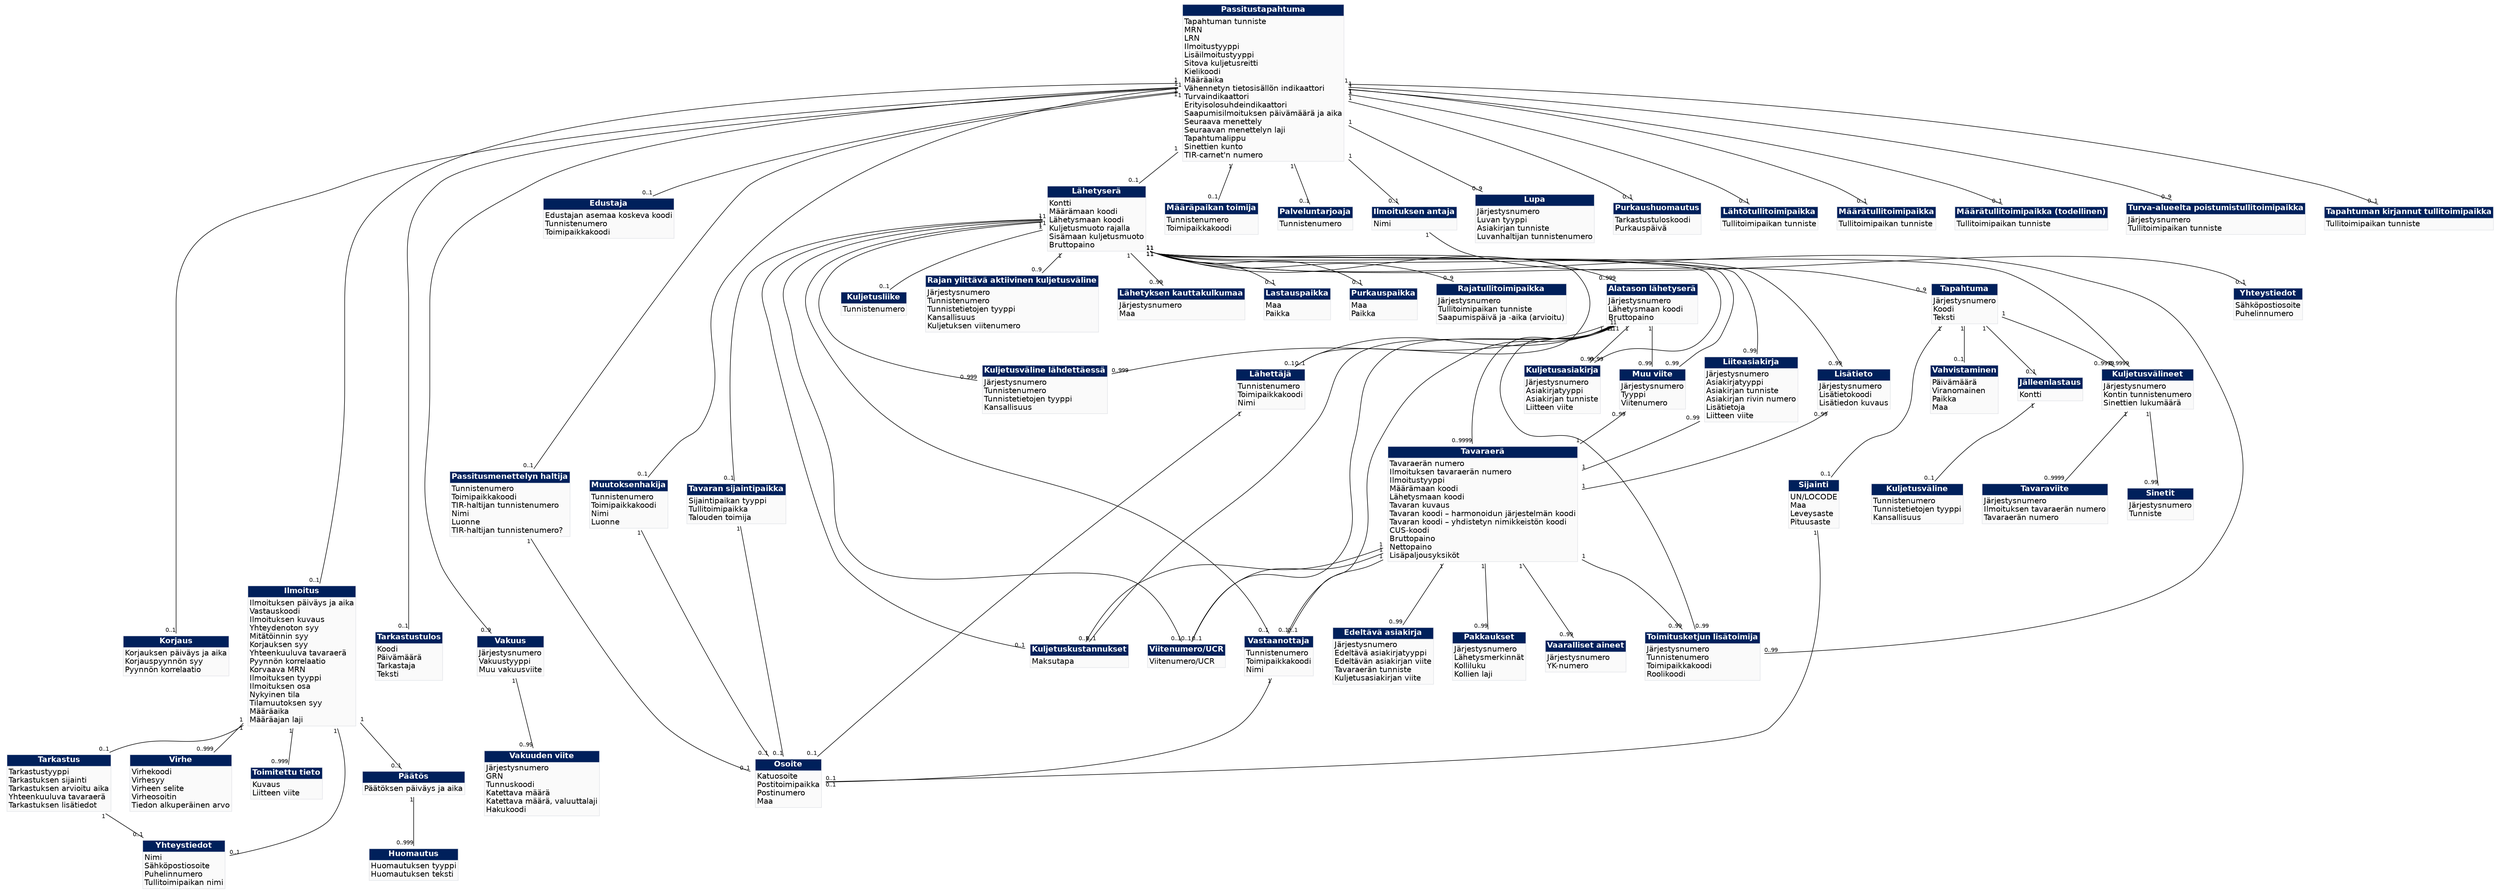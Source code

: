Graph Transit {
	node [shape=plaintext, fontname = "helvetica"];
	edge [fontname = "helvetica"];
	{rank=same "Amendment" "Notification" "Packaging" "ControlResult" "Guarantee"}
	"TransitOperation" [label=<<table border="0" cellspacing="0" cellborder="1" color="#E3E5E9"><tr><td bgcolor="#00205B"><font color="white"><b>Passitustapahtuma</b></font></td></tr><tr><td bgcolor="#fafafa" align="left">Tapahtuman tunniste<br align="left"/>MRN<br align="left"/>LRN<br align="left"/>Ilmoitustyyppi<br align="left"/>Lisäilmoitustyyppi<br align="left"/>Sitova kuljetusreitti<br align="left"/>Kielikoodi<br align="left"/>Määräaika<br align="left"/>Vähennetyn tietosisällön indikaattori<br align="left"/>Turvaindikaattori<br align="left"/>Erityisolosuhdeindikaattori<br align="left"/>Saapumisilmoituksen päivämäärä ja aika<br align="left"/>Seuraava menettely<br align="left"/>Seuraavan menettelyn laji<br align="left"/>Tapahtumalippu<br align="left"/>Sinettien kunto<br align="left"/>TIR-carnet'n numero<br align="left"/></td></tr></table>>];
	"Amendment" [label=<<table border="0" cellspacing="0" cellborder="1" color="#E3E5E9"><tr><td bgcolor="#00205B"><font color="white"><b>Korjaus</b></font></td></tr><tr><td bgcolor="#fafafa" align="left">Korjauksen päiväys ja aika<br align="left"/>Korjauspyynnön syy<br align="left"/>Pyynnön korrelaatio<br align="left"/></td></tr></table>>];
	"Notification" [label=<<table border="0" cellspacing="0" cellborder="1" color="#E3E5E9"><tr><td bgcolor="#00205B"><font color="white"><b>Ilmoitus</b></font></td></tr><tr><td bgcolor="#fafafa" align="left">Ilmoituksen päiväys ja aika<br align="left"/>Vastauskoodi<br align="left"/>Ilmoituksen kuvaus<br align="left"/>Yhteydenoton syy<br align="left"/>Mitätöinnin syy<br align="left"/>Korjauksen syy<br align="left"/>Yhteenkuuluva tavaraerä<br align="left"/>Pyynnön korrelaatio<br align="left"/>Korvaava MRN<br align="left"/>Ilmoituksen tyyppi<br align="left"/>Ilmoituksen osa<br align="left"/>Nykyinen tila<br align="left"/>Tilamuutoksen syy<br align="left"/>Määräaika<br align="left"/>Määräajan laji<br align="left"/></td></tr></table>>];
	"ProvidedInfo" [label=<<table border="0" cellspacing="0" cellborder="1" color="#E3E5E9"><tr><td bgcolor="#00205B"><font color="white"><b>Toimitettu tieto</b></font></td></tr><tr><td bgcolor="#fafafa" align="left">Kuvaus<br align="left"/>Liitteen viite<br align="left"/></td></tr></table>>];
	"Agent" [label=<<table border="0" cellspacing="0" cellborder="1" color="#E3E5E9"><tr><td bgcolor="#00205B"><font color="white"><b>Edustaja</b></font></td></tr><tr><td bgcolor="#fafafa" align="left">Edustajan asemaa koskeva koodi<br align="left"/>Tunnistenumero<br align="left"/>Toimipaikkakoodi<br align="left"/></td></tr></table>>];
	"Applicant" [label=<<table border="0" cellspacing="0" cellborder="1" color="#E3E5E9"><tr><td bgcolor="#00205B"><font color="white"><b>Muutoksenhakija</b></font></td></tr><tr><td bgcolor="#fafafa" align="left">Tunnistenumero<br align="left"/>Toimipaikkakoodi<br align="left"/>Nimi<br align="left"/>Luonne<br align="left"/></td></tr></table>>];
	"Address" [label=<<table border="0" cellspacing="0" cellborder="1" color="#E3E5E9"><tr><td bgcolor="#00205B"><font color="white"><b>Osoite</b></font></td></tr><tr><td bgcolor="#fafafa" align="left">Katuosoite<br align="left"/>Postitoimipaikka<br align="left"/>Postinumero<br align="left"/>Maa<br align="left"/></td></tr></table>>];
	"DestinationTrader" [label=<<table border="0" cellspacing="0" cellborder="1" color="#E3E5E9"><tr><td bgcolor="#00205B"><font color="white"><b>Määräpaikan toimija</b></font></td></tr><tr><td bgcolor="#fafafa" align="left">Tunnistenumero<br align="left"/>Toimipaikkakoodi<br align="left"/></td></tr></table>>];
	"Principal" [label=<<table border="0" cellspacing="0" cellborder="1" color="#E3E5E9"><tr><td bgcolor="#00205B"><font color="white"><b>Passitusmenettelyn haltija</b></font></td></tr><tr><td bgcolor="#fafafa" align="left">Tunnistenumero<br align="left"/>Toimipaikkakoodi<br align="left"/>TIR-haltijan tunnistenumero<br align="left"/>Nimi<br align="left"/>Luonne<br align="left"/>TIR-haltijan tunnistenumero?<br align="left"/></td></tr></table>>];
	"ServiceProvider" [label=<<table border="0" cellspacing="0" cellborder="1" color="#E3E5E9"><tr><td bgcolor="#00205B"><font color="white"><b>Palveluntarjoaja</b></font></td></tr><tr><td bgcolor="#fafafa" align="left">Tunnistenumero<br align="left"/></td></tr></table>>];
	"Submitter" [label=<<table border="0" cellspacing="0" cellborder="1" color="#E3E5E9"><tr><td bgcolor="#00205B"><font color="white"><b>Ilmoituksen antaja</b></font></td></tr><tr><td bgcolor="#fafafa" align="left">Nimi<br align="left"/></td></tr></table>>];
	"Communication" [label=<<table border="0" cellspacing="0" cellborder="1" color="#E3E5E9"><tr><td bgcolor="#00205B"><font color="white"><b>Yhteystiedot</b></font></td></tr><tr><td bgcolor="#fafafa" align="left">Sähköpostiosoite<br align="left"/>Puhelinnumero<br align="left"/></td></tr></table>>];
	"Authorisation" [label=<<table border="0" cellspacing="0" cellborder="1" color="#E3E5E9"><tr><td bgcolor="#00205B"><font color="white"><b>Lupa</b></font></td></tr><tr><td bgcolor="#fafafa" align="left">Järjestysnumero<br align="left"/>Luvan tyyppi<br align="left"/>Asiakirjan tunniste<br align="left"/>Luvanhaltijan tunnistenumero<br align="left"/></td></tr></table>>];
	"Consignment" [label=<<table border="0" cellspacing="0" cellborder="1" color="#E3E5E9"><tr><td bgcolor="#00205B"><font color="white"><b>Lähetyserä</b></font></td></tr><tr><td bgcolor="#fafafa" align="left">Kontti<br align="left"/>Määrämaan koodi<br align="left"/>Lähetysmaan koodi<br align="left"/>Kuljetusmuoto rajalla<br align="left"/>Sisämaan kuljetusmuoto<br align="left"/>Bruttopaino<br align="left"/></td></tr></table>>];
	"SupportingDocument" [label=<<table border="0" cellspacing="0" cellborder="1" color="#E3E5E9"><tr><td bgcolor="#00205B"><font color="white"><b>Liiteasiakirja</b></font></td></tr><tr><td bgcolor="#fafafa" align="left">Järjestysnumero<br align="left"/>Asiakirjatyyppi<br align="left"/>Asiakirjan tunniste<br align="left"/>Asiakirjan rivin numero<br align="left"/>Lisätietoja<br align="left"/>Liitteen viite<br align="left"/></td></tr></table>>];
	"AdditionalReference" [label=<<table border="0" cellspacing="0" cellborder="1" color="#E3E5E9"><tr><td bgcolor="#00205B"><font color="white"><b>Muu viite</b></font></td></tr><tr><td bgcolor="#fafafa" align="left">Järjestysnumero<br align="left"/>Tyyppi<br align="left"/>Viitenumero<br align="left"/></td></tr></table>>];
	"AdditionalInformation" [label=<<table border="0" cellspacing="0" cellborder="1" color="#E3E5E9"><tr><td bgcolor="#00205B"><font color="white"><b>Lisätieto</b></font></td></tr><tr><td bgcolor="#fafafa" align="left">Järjestysnumero<br align="left"/>Lisätietokoodi<br align="left"/>Lisätiedon kuvaus<br align="left"/></td></tr></table>>];
	"TransportContractDocument" [label=<<table border="0" cellspacing="0" cellborder="1" color="#E3E5E9"><tr><td bgcolor="#00205B"><font color="white"><b>Kuljetusasiakirja</b></font></td></tr><tr><td bgcolor="#fafafa" align="left">Järjestysnumero<br align="left"/>Asiakirjatyyppi<br align="left"/>Asiakirjan tunniste<br align="left"/>Liitteen viite<br align="left"/></td></tr></table>>];
	"AEOMutualRecognitionParty" [label=<<table border="0" cellspacing="0" cellborder="1" color="#E3E5E9"><tr><td bgcolor="#00205B"><font color="white"><b>Toimitusketjun lisätoimija</b></font></td></tr><tr><td bgcolor="#fafafa" align="left">Järjestysnumero<br align="left"/>Tunnistenumero<br align="left"/>Toimipaikkakoodi<br align="left"/>Roolikoodi<br align="left"/></td></tr></table>>];
	"Carrier" [label=<<table border="0" cellspacing="0" cellborder="1" color="#E3E5E9"><tr><td bgcolor="#00205B"><font color="white"><b>Kuljetusliike</b></font></td></tr><tr><td bgcolor="#fafafa" align="left">Tunnistenumero<br align="left"/></td></tr></table>>];
	"Consignee" [label=<<table border="0" cellspacing="0" cellborder="1" color="#E3E5E9"><tr><td bgcolor="#00205B"><font color="white"><b>Vastaanottaja</b></font></td></tr><tr><td bgcolor="#fafafa" align="left">Tunnistenumero<br align="left"/>Toimipaikkakoodi<br align="left"/>Nimi<br align="left"/></td></tr></table>>];
	"Consignor" [label=<<table border="0" cellspacing="0" cellborder="1" color="#E3E5E9"><tr><td bgcolor="#00205B"><font color="white"><b>Lähettäjä</b></font></td></tr><tr><td bgcolor="#fafafa" align="left">Tunnistenumero<br align="left"/>Toimipaikkakoodi<br align="left"/>Nimi<br align="left"/></td></tr></table>>];
	"BorderTransportMeans" [label=<<table border="0" cellspacing="0" cellborder="1" color="#E3E5E9"><tr><td bgcolor="#00205B"><font color="white"><b>Rajan ylittävä aktiivinen kuljetusväline</b></font></td></tr><tr><td bgcolor="#fafafa" align="left">Järjestysnumero<br align="left"/>Tunnistenumero<br align="left"/>Tunnistetietojen tyyppi<br align="left"/>Kansallisuus<br align="left"/>Kuljetuksen viitenumero<br align="left"/></td></tr></table>>];
	"DepartureTransportMeans" [label=<<table border="0" cellspacing="0" cellborder="1" color="#E3E5E9"><tr><td bgcolor="#00205B"><font color="white"><b>Kuljetusväline lähdettäessä</b></font></td></tr><tr><td bgcolor="#fafafa" align="left">Järjestysnumero<br align="left"/>Tunnistenumero<br align="left"/>Tunnistetietojen tyyppi<br align="left"/>Kansallisuus<br align="left"/></td></tr></table>>];
	"Itinerary" [label=<<table border="0" cellspacing="0" cellborder="1" color="#E3E5E9"><tr><td bgcolor="#00205B"><font color="white"><b>Lähetyksen kauttakulkumaa</b></font></td></tr><tr><td bgcolor="#fafafa" align="left">Järjestysnumero<br align="left"/>Maa<br align="left"/></td></tr></table>>];
	"GoodsLocation" [label=<<table border="0" cellspacing="0" cellborder="1" color="#E3E5E9"><tr><td bgcolor="#00205B"><font color="white"><b>Tavaran sijaintipaikka</b></font></td></tr><tr><td bgcolor="#fafafa" align="left">Sijaintipaikan tyyppi<br align="left"/>Tullitoimipaikka<br align="left"/>Talouden toimija<br align="left"/></td></tr></table>>];
	"LoadingLocation" [label=<<table border="0" cellspacing="0" cellborder="1" color="#E3E5E9"><tr><td bgcolor="#00205B"><font color="white"><b>Lastauspaikka</b></font></td></tr><tr><td bgcolor="#fafafa" align="left">Maa<br align="left"/>Paikka<br align="left"/></td></tr></table>>];
	"UnloadingLocation" [label=<<table border="0" cellspacing="0" cellborder="1" color="#E3E5E9"><tr><td bgcolor="#00205B"><font color="white"><b>Purkauspaikka</b></font></td></tr><tr><td bgcolor="#fafafa" align="left">Maa<br align="left"/>Paikka<br align="left"/></td></tr></table>>];
	"TransportEquipment" [label=<<table border="0" cellspacing="0" cellborder="1" color="#E3E5E9"><tr><td bgcolor="#00205B"><font color="white"><b>Kuljetusvälineet</b></font></td></tr><tr><td bgcolor="#fafafa" align="left">Järjestysnumero<br align="left"/>Kontin tunnistenumero<br align="left"/>Sinettien lukumäärä<br align="left"/></td></tr></table>>];
	"Seal" [label=<<table border="0" cellspacing="0" cellborder="1" color="#E3E5E9"><tr><td bgcolor="#00205B"><font color="white"><b>Sinetit</b></font></td></tr><tr><td bgcolor="#fafafa" align="left">Järjestysnumero<br align="left"/>Tunniste<br align="left"/></td></tr></table>>];
	"GoodsReference" [label=<<table border="0" cellspacing="0" cellborder="1" color="#E3E5E9"><tr><td bgcolor="#00205B"><font color="white"><b>Tavaraviite</b></font></td></tr><tr><td bgcolor="#fafafa" align="left">Järjestysnumero<br align="left"/>Ilmoituksen tavaraerän numero<br align="left"/>Tavaraerän numero<br align="left"/></td></tr></table>>];
	"Freight" [label=<<table border="0" cellspacing="0" cellborder="1" color="#E3E5E9"><tr><td bgcolor="#00205B"><font color="white"><b>Kuljetuskustannukset</b></font></td></tr><tr><td bgcolor="#fafafa" align="left">Maksutapa<br align="left"/></td></tr></table>>];
	"HouseConsignment" [label=<<table border="0" cellspacing="0" cellborder="1" color="#E3E5E9"><tr><td bgcolor="#00205B"><font color="white"><b>Alatason lähetyserä</b></font></td></tr><tr><td bgcolor="#fafafa" align="left">Järjestysnumero<br align="left"/>Lähetysmaan koodi<br align="left"/>Bruttopaino<br align="left"/></td></tr></table>>];
	"GoodsItem" [label=<<table border="0" cellspacing="0" cellborder="1" color="#E3E5E9"><tr><td bgcolor="#00205B"><font color="white"><b>Tavaraerä</b></font></td></tr><tr><td bgcolor="#fafafa" align="left">Tavaraerän numero<br align="left"/>Ilmoituksen tavaraerän numero<br align="left"/>Ilmoitustyyppi<br align="left"/>Määrämaan koodi<br align="left"/>Lähetysmaan koodi<br align="left"/>Tavaran kuvaus<br align="left"/>Tavaran koodi – harmonoidun järjestelmän koodi<br align="left"/>Tavaran koodi – yhdistetyn nimikkeistön koodi<br align="left"/>CUS-koodi<br align="left"/>Bruttopaino<br align="left"/>Nettopaino<br align="left"/>Lisäpaljousyksiköt<br align="left"/></td></tr></table>>];
	"DangerousGoods" [label=<<table border="0" cellspacing="0" cellborder="1" color="#E3E5E9"><tr><td bgcolor="#00205B"><font color="white"><b>Vaaralliset aineet</b></font></td></tr><tr><td bgcolor="#fafafa" align="left">Järjestysnumero<br align="left"/>YK-numero<br align="left"/></td></tr></table>>];
	"Packaging" [label=<<table border="0" cellspacing="0" cellborder="1" color="#E3E5E9"><tr><td bgcolor="#00205B"><font color="white"><b>Pakkaukset</b></font></td></tr><tr><td bgcolor="#fafafa" align="left">Järjestysnumero<br align="left"/>Lähetysmerkinnät<br align="left"/>Kolliluku<br align="left"/>Kollien laji<br align="left"/></td></tr></table>>];
	"PreviousDocument" [label=<<table border="0" cellspacing="0" cellborder="1" color="#E3E5E9"><tr><td bgcolor="#00205B"><font color="white"><b>Edeltävä asiakirja</b></font></td></tr><tr><td bgcolor="#fafafa" align="left">Järjestysnumero<br align="left"/>Edeltävä asiakirjatyyppi<br align="left"/>Edeltävän asiakirjan viite<br align="left"/>Tavaraerän tunniste<br align="left"/>Kuljetusasiakirjan viite<br align="left"/></td></tr></table>>];
	"UCR" [label=<<table border="0" cellspacing="0" cellborder="1" color="#E3E5E9"><tr><td bgcolor="#00205B"><font color="white"><b>Viitenumero/UCR</b></font></td></tr><tr><td bgcolor="#fafafa" align="left">Viitenumero/UCR<br align="left"/></td></tr></table>>];
	"Incident" [label=<<table border="0" cellspacing="0" cellborder="1" color="#E3E5E9"><tr><td bgcolor="#00205B"><font color="white"><b>Tapahtuma</b></font></td></tr><tr><td bgcolor="#fafafa" align="left">Järjestysnumero<br align="left"/>Koodi<br align="left"/>Teksti<br align="left"/></td></tr></table>>];
	"Endorsement" [label=<<table border="0" cellspacing="0" cellborder="1" color="#E3E5E9"><tr><td bgcolor="#00205B"><font color="white"><b>Vahvistaminen</b></font></td></tr><tr><td bgcolor="#fafafa" align="left">Päivämäärä<br align="left"/>Viranomainen<br align="left"/>Paikka<br align="left"/>Maa<br align="left"/></td></tr></table>>];
	"Location" [label=<<table border="0" cellspacing="0" cellborder="1" color="#E3E5E9"><tr><td bgcolor="#00205B"><font color="white"><b>Sijainti</b></font></td></tr><tr><td bgcolor="#fafafa" align="left">UN/LOCODE<br align="left"/>Maa<br align="left"/>Leveysaste<br align="left"/>Pituusaste<br align="left"/></td></tr></table>>];
	"Transhipment" [label=<<table border="0" cellspacing="0" cellborder="1" color="#E3E5E9"><tr><td bgcolor="#00205B"><font color="white"><b>Jälleenlastaus</b></font></td></tr><tr><td bgcolor="#fafafa" align="left">Kontti<br align="left"/></td></tr></table>>];
	"TransportMeans" [label=<<table border="0" cellspacing="0" cellborder="1" color="#E3E5E9"><tr><td bgcolor="#00205B"><font color="white"><b>Kuljetusväline</b></font></td></tr><tr><td bgcolor="#fafafa" align="left">Tunnistenumero<br align="left"/>Tunnistetietojen tyyppi<br align="left"/>Kansallisuus<br align="left"/></td></tr></table>>];
	"TransitOfficeDeclared" [label=<<table border="0" cellspacing="0" cellborder="1" color="#E3E5E9"><tr><td bgcolor="#00205B"><font color="white"><b>Rajatullitoimipaikka</b></font></td></tr><tr><td bgcolor="#fafafa" align="left">Järjestysnumero<br align="left"/>Tullitoimipaikan tunniste<br align="left"/>Saapumispäivä ja -aika (arvioitu)<br align="left"/></td></tr></table>>];
	"Guarantee" [label=<<table border="0" cellspacing="0" cellborder="1" color="#E3E5E9"><tr><td bgcolor="#00205B"><font color="white"><b>Vakuus</b></font></td></tr><tr><td bgcolor="#fafafa" align="left">Järjestysnumero<br align="left"/>Vakuustyyppi<br align="left"/>Muu vakuusviite<br align="left"/></td></tr></table>>];
	"GuaranteeReference" [label=<<table border="0" cellspacing="0" cellborder="1" color="#E3E5E9"><tr><td bgcolor="#00205B"><font color="white"><b>Vakuuden viite</b></font></td></tr><tr><td bgcolor="#fafafa" align="left">Järjestysnumero<br align="left"/>GRN<br align="left"/>Tunnuskoodi<br align="left"/>Katettava määrä<br align="left"/>Katettava määrä, valuuttalaji<br align="left"/>Hakukoodi<br align="left"/></td></tr></table>>];
	"UnloadingRemark" [label=<<table border="0" cellspacing="0" cellborder="1" color="#E3E5E9"><tr><td bgcolor="#00205B"><font color="white"><b>Purkaushuomautus</b></font></td></tr><tr><td bgcolor="#fafafa" align="left">Tarkastustuloskoodi<br align="left"/>Purkauspäivä<br align="left"/></td></tr></table>>];
	"DepartureOffice" [label=<<table border="0" cellspacing="0" cellborder="1" color="#E3E5E9"><tr><td bgcolor="#00205B"><font color="white"><b>Lähtötullitoimipaikka</b></font></td></tr><tr><td bgcolor="#fafafa" align="left">Tullitoimipaikan tunniste<br align="left"/></td></tr></table>>];
	"DestinationOfficeDeclared" [label=<<table border="0" cellspacing="0" cellborder="1" color="#E3E5E9"><tr><td bgcolor="#00205B"><font color="white"><b>Määrätullitoimipaikka</b></font></td></tr><tr><td bgcolor="#fafafa" align="left">Tullitoimipaikan tunniste<br align="left"/></td></tr></table>>];
	"DestinationOfficeActual" [label=<<table border="0" cellspacing="0" cellborder="1" color="#E3E5E9"><tr><td bgcolor="#00205B"><font color="white"><b>Määrätullitoimipaikka (todellinen)</b></font></td></tr><tr><td bgcolor="#fafafa" align="left">Tullitoimipaikan tunniste<br align="left"/></td></tr></table>>];
	"ExitOfficeDeclared" [label=<<table border="0" cellspacing="0" cellborder="1" color="#E3E5E9"><tr><td bgcolor="#00205B"><font color="white"><b>Turva-alueelta poistumistullitoimipaikka</b></font></td></tr><tr><td bgcolor="#fafafa" align="left">Järjestysnumero<br align="left"/>Tullitoimipaikan tunniste<br align="left"/></td></tr></table>>];
	"Decision" [label=<<table border="0" cellspacing="0" cellborder="1" color="#E3E5E9"><tr><td bgcolor="#00205B"><font color="white"><b>Päätös</b></font></td></tr><tr><td bgcolor="#fafafa" align="left">Päätöksen päiväys ja aika<br align="left"/></td></tr></table>>];
	"Note" [label=<<table border="0" cellspacing="0" cellborder="1" color="#E3E5E9"><tr><td bgcolor="#00205B"><font color="white"><b>Huomautus</b></font></td></tr><tr><td bgcolor="#fafafa" align="left">Huomautuksen tyyppi<br align="left"/>Huomautuksen teksti<br align="left"/></td></tr></table>>];
	"Contact" [label=<<table border="0" cellspacing="0" cellborder="1" color="#E3E5E9"><tr><td bgcolor="#00205B"><font color="white"><b>Yhteystiedot</b></font></td></tr><tr><td bgcolor="#fafafa" align="left">Nimi<br align="left"/>Sähköpostiosoite<br align="left"/>Puhelinnumero<br align="left"/>Tullitoimipaikan nimi<br align="left"/></td></tr></table>>];
	"Control" [label=<<table border="0" cellspacing="0" cellborder="1" color="#E3E5E9"><tr><td bgcolor="#00205B"><font color="white"><b>Tarkastus</b></font></td></tr><tr><td bgcolor="#fafafa" align="left">Tarkastustyyppi<br align="left"/>Tarkastuksen sijainti<br align="left"/>Tarkastuksen arvioitu aika<br align="left"/>Yhteenkuuluva tavaraerä<br align="left"/>Tarkastuksen lisätiedot<br align="left"/></td></tr></table>>];
	"Error" [label=<<table border="0" cellspacing="0" cellborder="1" color="#E3E5E9"><tr><td bgcolor="#00205B"><font color="white"><b>Virhe</b></font></td></tr><tr><td bgcolor="#fafafa" align="left">Virhekoodi<br align="left"/>Virhesyy<br align="left"/>Virheen selite<br align="left"/>Virheosoitin<br align="left"/>Tiedon alkuperäinen arvo<br align="left"/></td></tr></table>>];
	"ControlResult" [label=<<table border="0" cellspacing="0" cellborder="1" color="#E3E5E9"><tr><td bgcolor="#00205B"><font color="white"><b>Tarkastustulos</b></font></td></tr><tr><td bgcolor="#fafafa" align="left">Koodi<br align="left"/>Päivämäärä<br align="left"/>Tarkastaja<br align="left"/>Teksti<br align="left"/></td></tr></table>>];
	"IncidentRegistrationOffice" [label=<<table border="0" cellspacing="0" cellborder="1" color="#E3E5E9"><tr><td bgcolor="#00205B"><font color="white"><b>Tapahtuman kirjannut tullitoimipaikka</b></font></td></tr><tr><td bgcolor="#fafafa" align="left">Tullitoimipaikan tunniste<br align="left"/></td></tr></table>>];
	"TransitOperation" -- "Amendment" [headlabel="0..1", taillabel="1" fontsize=10]
	"TransitOperation" -- "Notification" [headlabel="0..1", taillabel="1" fontsize=10]
	"Notification" -- "ProvidedInfo" [headlabel="0..999", taillabel="1" fontsize=10]
	"TransitOperation" -- "Agent" [headlabel="0..1", taillabel="1" fontsize=10]
	"TransitOperation" -- "Applicant" [headlabel="0..1", taillabel="1" fontsize=10]
	"Applicant" -- "Address" [headlabel="0..1", taillabel="1" fontsize=10]
	"TransitOperation" -- "DestinationTrader" [headlabel="0..1", taillabel="1" fontsize=10]
	"TransitOperation" -- "Principal" [headlabel="0..1", taillabel="1" fontsize=10]
	"Principal" -- "Address" [headlabel="0..1", taillabel="1" fontsize=10]
	"TransitOperation" -- "ServiceProvider" [headlabel="0..1", taillabel="1" fontsize=10]
	"TransitOperation" -- "Submitter" [headlabel="0..1", taillabel="1" fontsize=10]
	"Submitter" -- "Communication" [headlabel="0..1", taillabel="1" fontsize=10]
	"TransitOperation" -- "Authorisation" [headlabel="0..9", taillabel="1" fontsize=10]
	"TransitOperation" -- "Consignment" [headlabel="0..1", taillabel="1" fontsize=10]
	"Consignment" -- "SupportingDocument" [headlabel="0..99", taillabel="1" fontsize=10]
	"Consignment" -- "AdditionalReference" [headlabel="0..99", taillabel="1" fontsize=10]
	"Consignment" -- "AdditionalInformation" [headlabel="0..99", taillabel="1" fontsize=10]
	"Consignment" -- "TransportContractDocument" [headlabel="0..99", taillabel="1" fontsize=10]
	"Consignment" -- "AEOMutualRecognitionParty" [headlabel="0..99", taillabel="1" fontsize=10]
	"Consignment" -- "Carrier" [headlabel="0..1", taillabel="1" fontsize=10]
	"Consignment" -- "Consignee" [headlabel="0..1", taillabel="1" fontsize=10]
	"Consignee" -- "Address" [headlabel="0..1", taillabel="1" fontsize=10]
	"Consignment" -- "Consignor" [headlabel="0..1", taillabel="1" fontsize=10]
	"Consignor" -- "Address" [headlabel="0..1", taillabel="1" fontsize=10]
	"Consignment" -- "BorderTransportMeans" [headlabel="0..9", taillabel="1" fontsize=10]
	"Consignment" -- "DepartureTransportMeans" [headlabel="0..999", taillabel="1" fontsize=10]
	"Consignment" -- "Itinerary" [headlabel="0..99", taillabel="1" fontsize=10]
	"Consignment" -- "GoodsLocation" [headlabel="0..1", taillabel="1" fontsize=10]
	"GoodsLocation" -- "Address" [headlabel="0..1", taillabel="1" fontsize=10]
	"Consignment" -- "LoadingLocation" [headlabel="0..1", taillabel="1" fontsize=10]
	"Consignment" -- "UnloadingLocation" [headlabel="0..1", taillabel="1" fontsize=10]
	"Consignment" -- "TransportEquipment" [headlabel="0..9999", taillabel="1" fontsize=10]
	"TransportEquipment" -- "Seal" [headlabel="0..99", taillabel="1" fontsize=10]
	"TransportEquipment" -- "GoodsReference" [headlabel="0..9999", taillabel="1" fontsize=10]
	"Consignment" -- "Freight" [headlabel="0..1", taillabel="1" fontsize=10]
	"Consignment" -- "HouseConsignment" [headlabel="0..999", taillabel="1" fontsize=10]
	"HouseConsignment" -- "AdditionalReference" [headlabel="0..99", taillabel="1" fontsize=10]
	"HouseConsignment" -- "TransportContractDocument" [headlabel="0..99", taillabel="1" fontsize=10]
	"HouseConsignment" -- "AEOMutualRecognitionParty" [headlabel="0..99", taillabel="1" fontsize=10]
	"HouseConsignment" -- "Consignee" [headlabel="0..1", taillabel="1" fontsize=10]
	"HouseConsignment" -- "Consignor" [headlabel="0..1", taillabel="1" fontsize=10]
	"HouseConsignment" -- "DepartureTransportMeans" [headlabel="0..999", taillabel="1" fontsize=10]
	"HouseConsignment" -- "Freight" [headlabel="0..1", taillabel="1" fontsize=10]
	"HouseConsignment" -- "GoodsItem" [headlabel="0..9999", taillabel="1" fontsize=10]
	"GoodsItem" -- "AEOMutualRecognitionParty" [headlabel="0..99", taillabel="1" fontsize=10]
	"GoodsItem" -- "Consignee" [headlabel="0..1", taillabel="1" fontsize=10]
	"GoodsItem" -- "DangerousGoods" [headlabel="0..99", taillabel="1" fontsize=10]
	"GoodsItem" -- "Packaging" [headlabel="0..99", taillabel="1" fontsize=10]
	"SupportingDocument" -- "GoodsItem" [headlabel="1", taillabel="0..99" fontsize=10]
	"AdditionalReference" -- "GoodsItem" [headlabel="1", taillabel="0..99" fontsize=10]
	"AdditionalInformation" -- "GoodsItem" [headlabel="1", taillabel="0..99" fontsize=10]
	"GoodsItem" -- "PreviousDocument" [headlabel="0..99", taillabel="1" fontsize=10]
	"GoodsItem" -- "Freight" [headlabel="0..1", taillabel="1" fontsize=10]
	"GoodsItem" -- "UCR" [headlabel="0..1", taillabel="1" fontsize=10]
	"HouseConsignment" -- "UCR" [headlabel="0..1", taillabel="1" fontsize=10]
	"Consignment" -- "Incident" [headlabel="0..9", taillabel="1" fontsize=10]
	"Incident" -- "Endorsement" [headlabel="0..1", taillabel="1" fontsize=10]
	"Incident" -- "Location" [headlabel="0..1", taillabel="1" fontsize=10]
	"Location" -- "Address" [headlabel="0..1", taillabel="1" fontsize=10]
	"Incident" -- "TransportEquipment" [headlabel="0..9999", taillabel="1" fontsize=10]
	"Incident" -- "Transhipment" [headlabel="0..1", taillabel="1" fontsize=10]
	"Transhipment" -- "TransportMeans" [headlabel="0..1", taillabel="1" fontsize=10]
	"Consignment" -- "TransitOfficeDeclared" [headlabel="0..9", taillabel="1" fontsize=10]
	"Consignment" -- "UCR" [headlabel="0..1", taillabel="1" fontsize=10]
	"TransitOperation" -- "Guarantee" [headlabel="0..9", taillabel="1" fontsize=10]
	"Guarantee" -- "GuaranteeReference" [headlabel="0..99", taillabel="1" fontsize=10]
	"TransitOperation" -- "UnloadingRemark" [headlabel="0..1", taillabel="1" fontsize=10]
	"TransitOperation" -- "DepartureOffice" [headlabel="0..1", taillabel="1" fontsize=10]
	"TransitOperation" -- "DestinationOfficeDeclared" [headlabel="0..1", taillabel="1" fontsize=10]
	"TransitOperation" -- "DestinationOfficeActual" [headlabel="0..1", taillabel="1" fontsize=10]
	"TransitOperation" -- "ExitOfficeDeclared" [headlabel="0..9", taillabel="1" fontsize=10]
	"Notification" -- "Contact" [headlabel="0..1", taillabel="1" fontsize=10]
	"Notification" -- "Control" [headlabel="0..1", taillabel="1" fontsize=10]
	"Control" -- "Contact" [headlabel="0..1", taillabel="1" fontsize=10]
	"Notification" -- "Decision" [headlabel="0..1", taillabel="1" fontsize=10]
	"Decision" -- "Note" [headlabel="0..999", taillabel="1" fontsize=10]
	"Notification" -- "Error" [headlabel="0..999", taillabel="1" fontsize=10]
	"TransitOperation" -- "ControlResult" [headlabel="0..1", taillabel="1" fontsize=10]
	"TransitOperation" -- "IncidentRegistrationOffice" [headlabel="0..1", taillabel="1" fontsize=10]
}